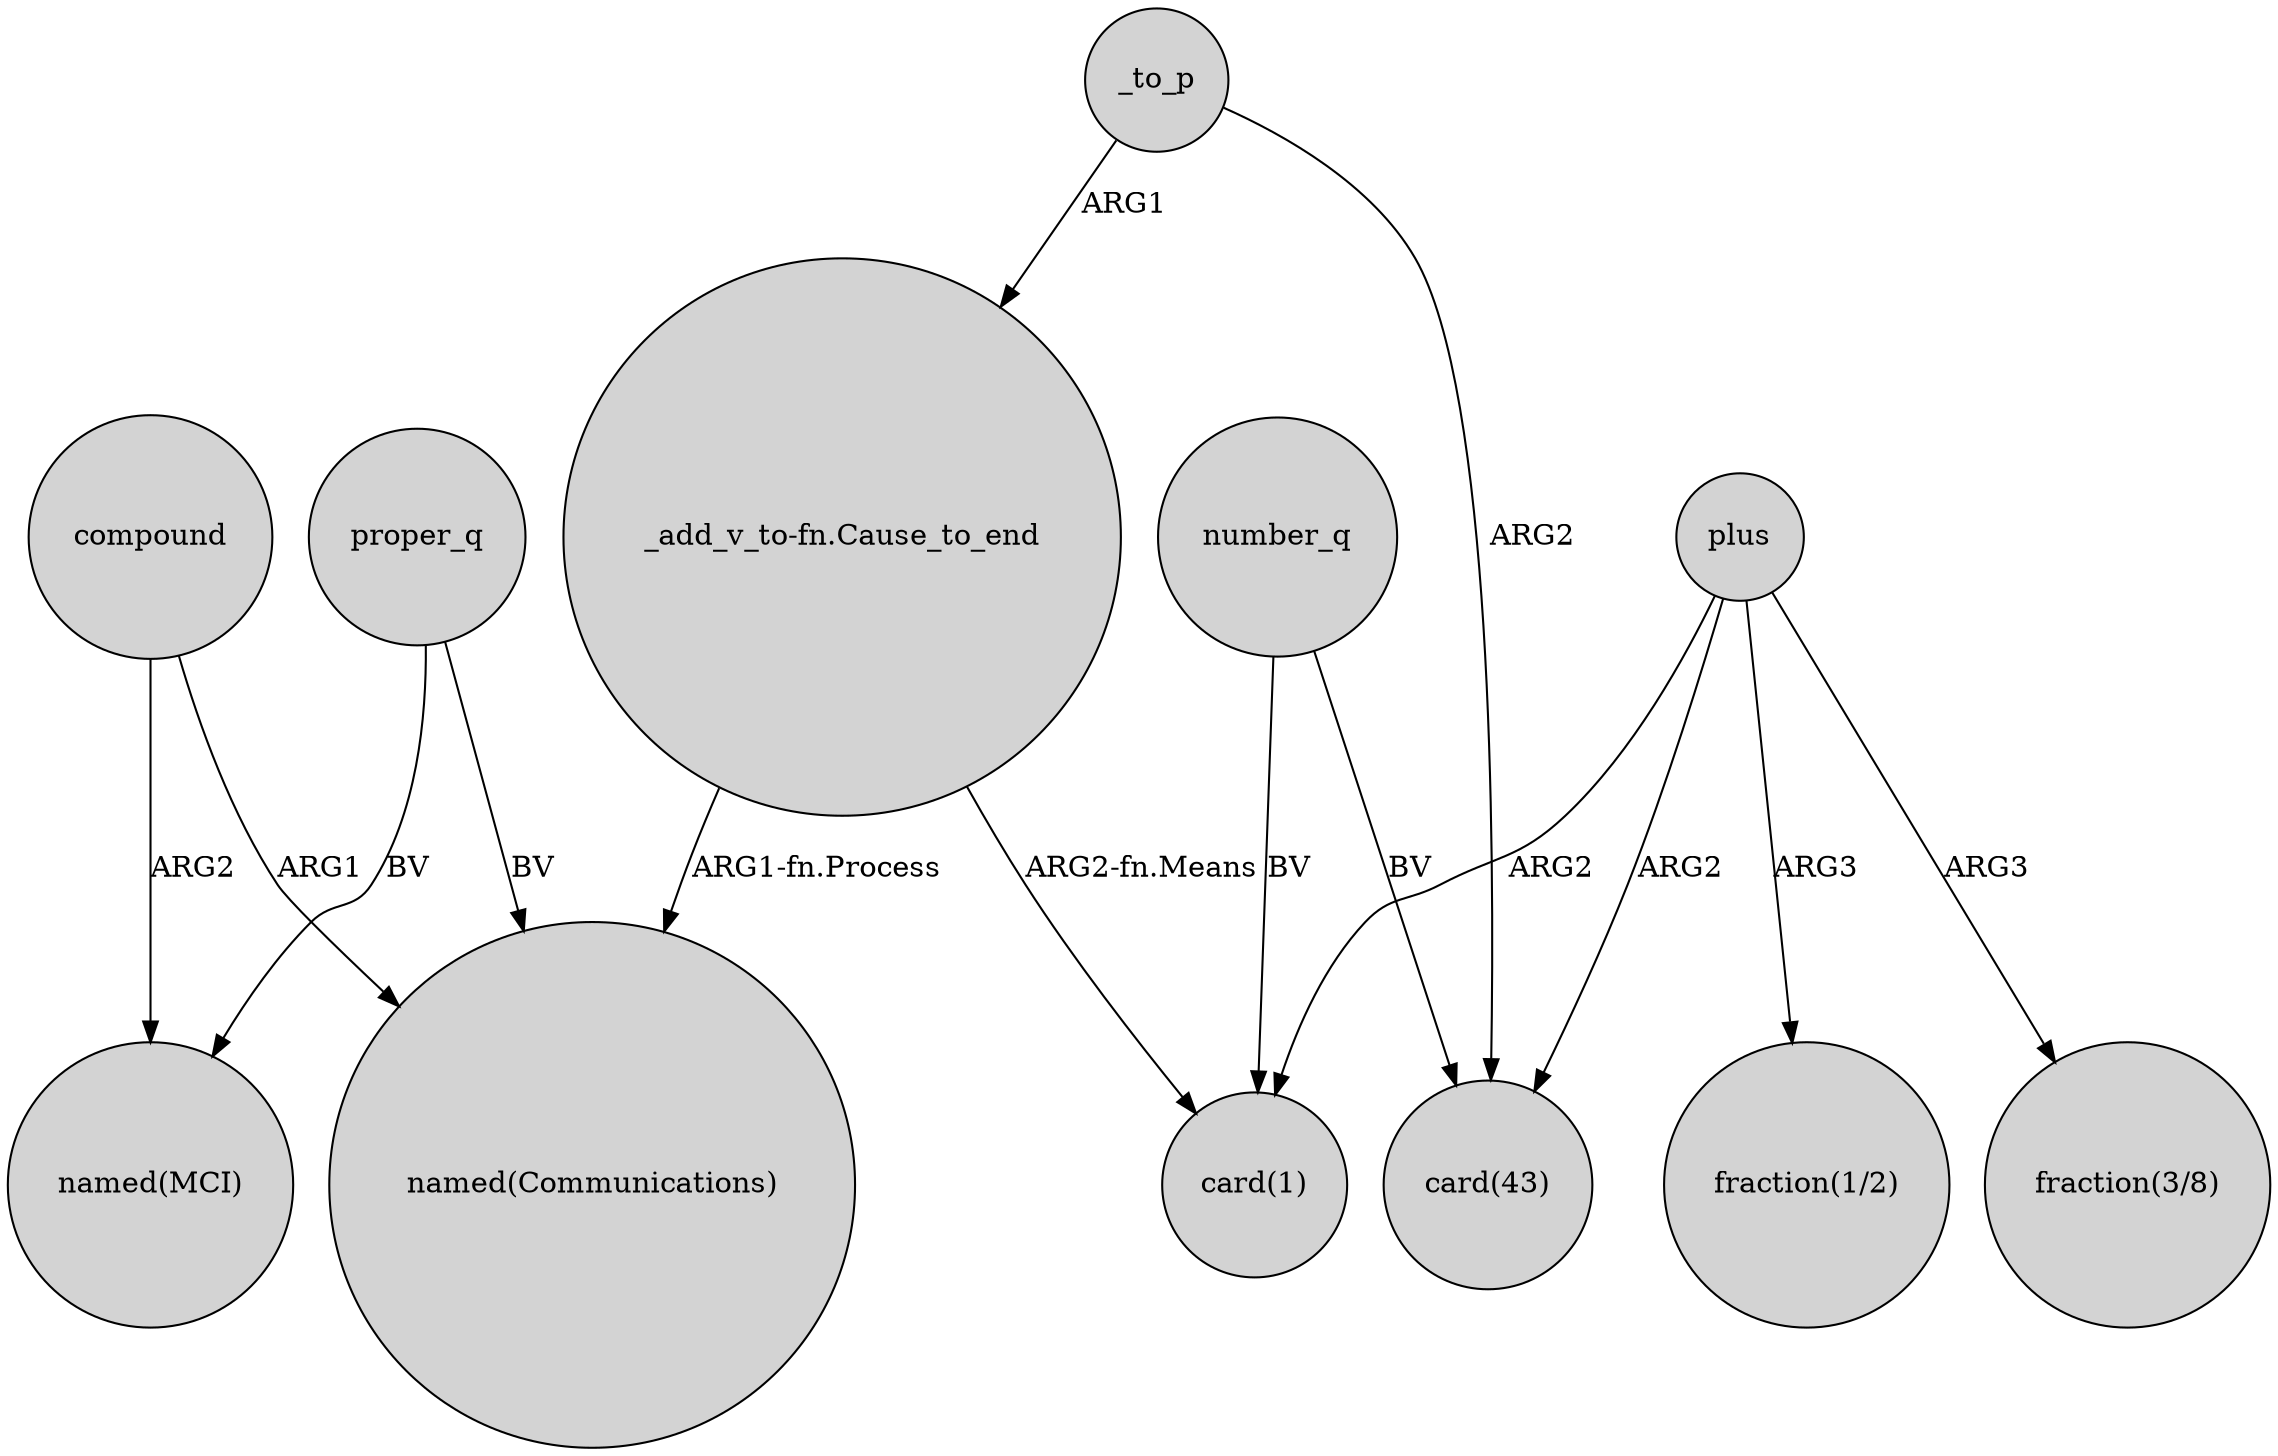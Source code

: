 digraph {
	node [shape=circle style=filled]
	compound -> "named(MCI)" [label=ARG2]
	number_q -> "card(43)" [label=BV]
	_to_p -> "_add_v_to-fn.Cause_to_end" [label=ARG1]
	"_add_v_to-fn.Cause_to_end" -> "named(Communications)" [label="ARG1-fn.Process"]
	proper_q -> "named(Communications)" [label=BV]
	plus -> "fraction(1/2)" [label=ARG3]
	plus -> "card(43)" [label=ARG2]
	number_q -> "card(1)" [label=BV]
	plus -> "fraction(3/8)" [label=ARG3]
	plus -> "card(1)" [label=ARG2]
	"_add_v_to-fn.Cause_to_end" -> "card(1)" [label="ARG2-fn.Means"]
	proper_q -> "named(MCI)" [label=BV]
	compound -> "named(Communications)" [label=ARG1]
	_to_p -> "card(43)" [label=ARG2]
}
